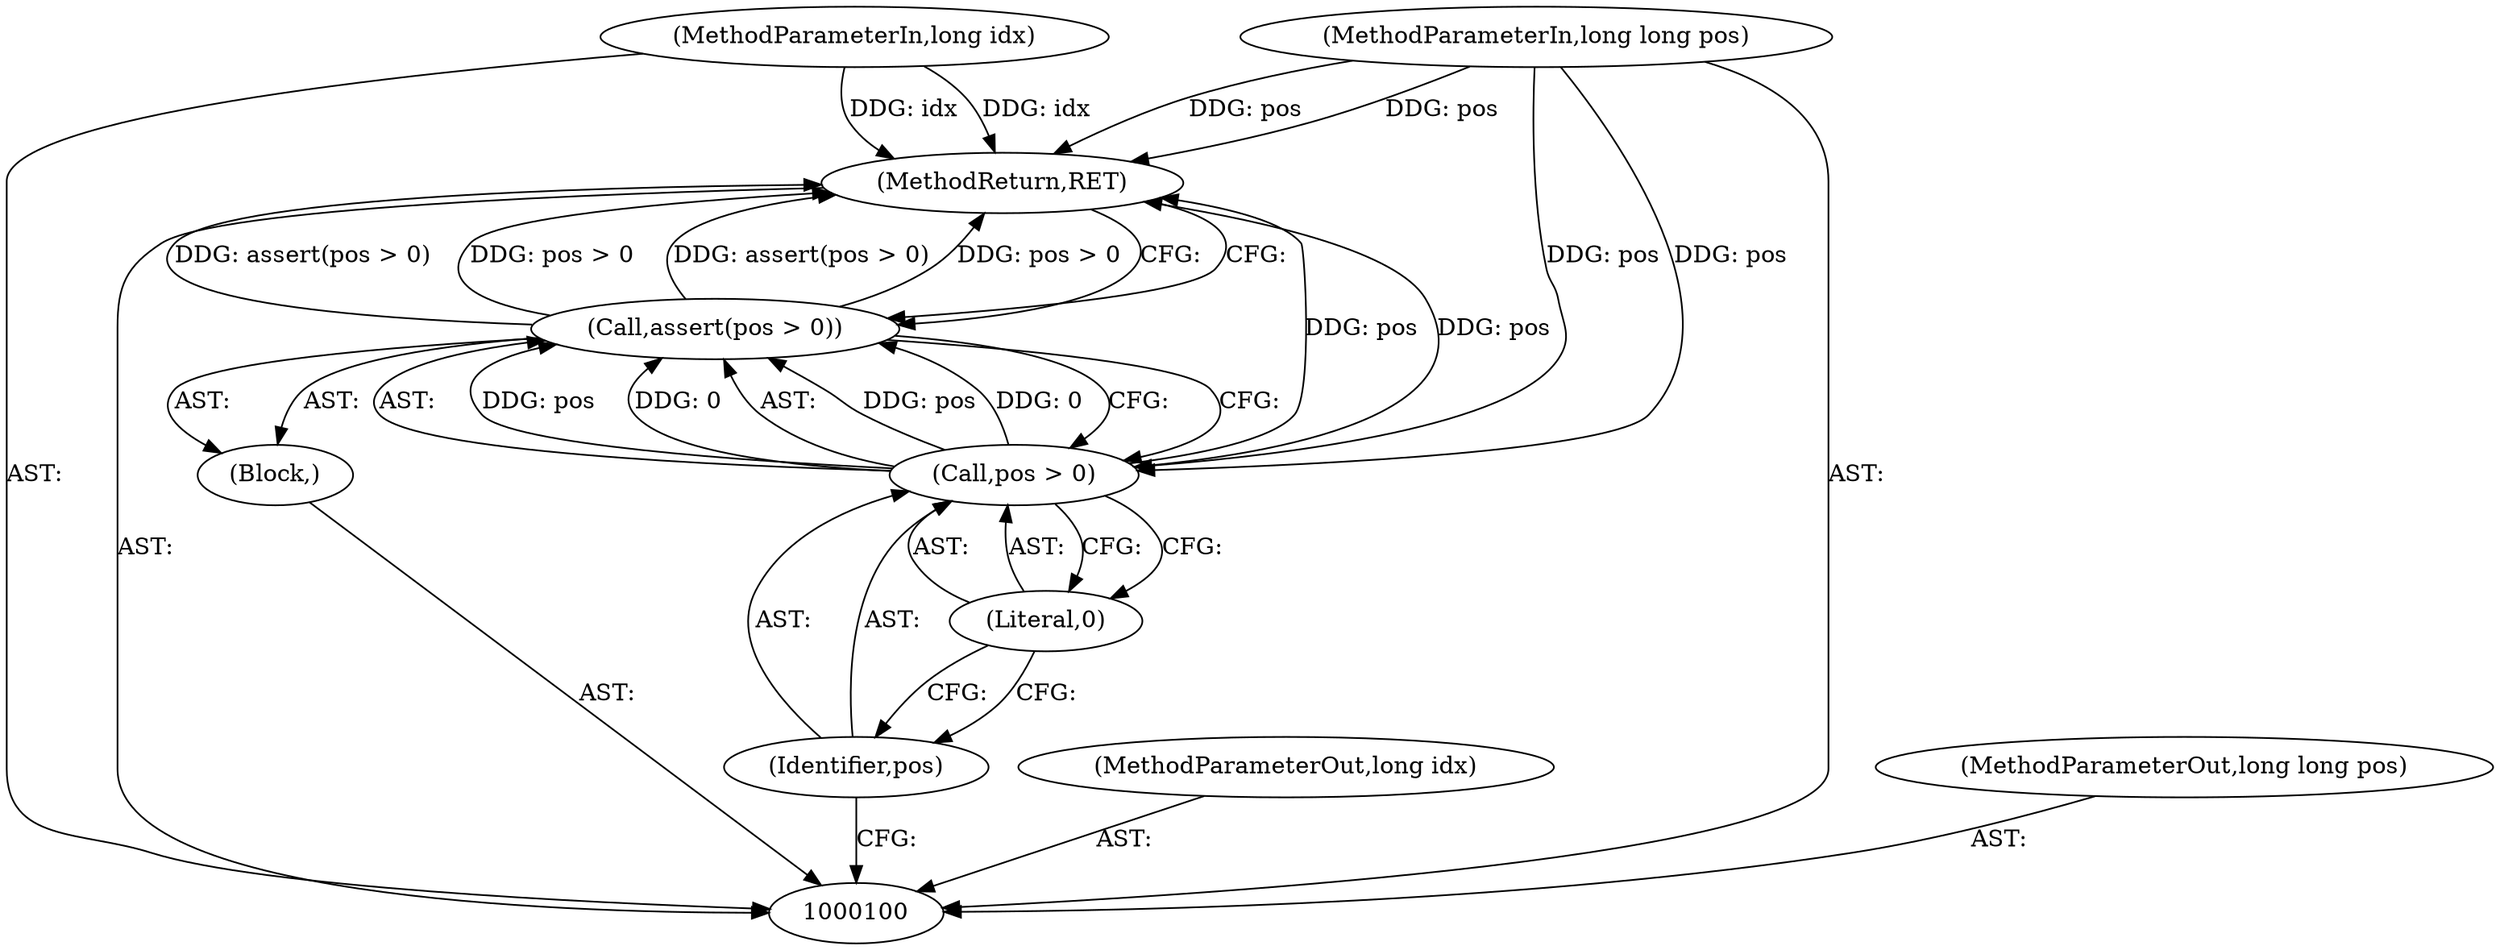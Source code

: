 digraph "1_Android_04839626ed859623901ebd3a5fd483982186b59d_23" {
"1000108" [label="(MethodReturn,RET)"];
"1000101" [label="(MethodParameterIn,long idx)"];
"1000123" [label="(MethodParameterOut,long idx)"];
"1000102" [label="(MethodParameterIn,long long pos)"];
"1000124" [label="(MethodParameterOut,long long pos)"];
"1000103" [label="(Block,)"];
"1000105" [label="(Call,pos > 0)"];
"1000106" [label="(Identifier,pos)"];
"1000107" [label="(Literal,0)"];
"1000104" [label="(Call,assert(pos > 0))"];
"1000108" -> "1000100"  [label="AST: "];
"1000108" -> "1000104"  [label="CFG: "];
"1000104" -> "1000108"  [label="DDG: assert(pos > 0)"];
"1000104" -> "1000108"  [label="DDG: pos > 0"];
"1000102" -> "1000108"  [label="DDG: pos"];
"1000101" -> "1000108"  [label="DDG: idx"];
"1000105" -> "1000108"  [label="DDG: pos"];
"1000101" -> "1000100"  [label="AST: "];
"1000101" -> "1000108"  [label="DDG: idx"];
"1000123" -> "1000100"  [label="AST: "];
"1000102" -> "1000100"  [label="AST: "];
"1000102" -> "1000108"  [label="DDG: pos"];
"1000102" -> "1000105"  [label="DDG: pos"];
"1000124" -> "1000100"  [label="AST: "];
"1000103" -> "1000100"  [label="AST: "];
"1000104" -> "1000103"  [label="AST: "];
"1000105" -> "1000104"  [label="AST: "];
"1000105" -> "1000107"  [label="CFG: "];
"1000106" -> "1000105"  [label="AST: "];
"1000107" -> "1000105"  [label="AST: "];
"1000104" -> "1000105"  [label="CFG: "];
"1000105" -> "1000108"  [label="DDG: pos"];
"1000105" -> "1000104"  [label="DDG: pos"];
"1000105" -> "1000104"  [label="DDG: 0"];
"1000102" -> "1000105"  [label="DDG: pos"];
"1000106" -> "1000105"  [label="AST: "];
"1000106" -> "1000100"  [label="CFG: "];
"1000107" -> "1000106"  [label="CFG: "];
"1000107" -> "1000105"  [label="AST: "];
"1000107" -> "1000106"  [label="CFG: "];
"1000105" -> "1000107"  [label="CFG: "];
"1000104" -> "1000103"  [label="AST: "];
"1000104" -> "1000105"  [label="CFG: "];
"1000105" -> "1000104"  [label="AST: "];
"1000108" -> "1000104"  [label="CFG: "];
"1000104" -> "1000108"  [label="DDG: assert(pos > 0)"];
"1000104" -> "1000108"  [label="DDG: pos > 0"];
"1000105" -> "1000104"  [label="DDG: pos"];
"1000105" -> "1000104"  [label="DDG: 0"];
}
